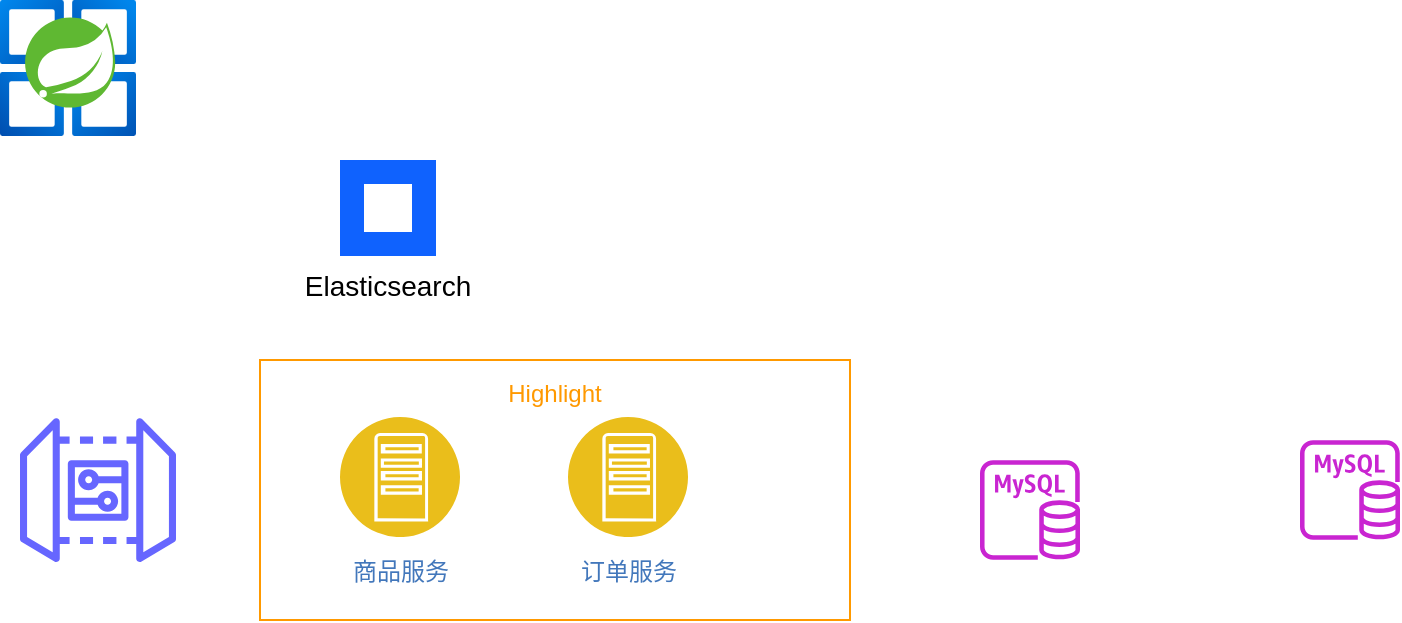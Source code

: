 <mxfile version="26.1.3">
  <diagram name="第 1 页" id="InZ7Xj-XcHepZn-bK1eE">
    <mxGraphModel dx="1081" dy="680" grid="1" gridSize="10" guides="1" tooltips="1" connect="1" arrows="1" fold="1" page="1" pageScale="1" pageWidth="827" pageHeight="1169" math="0" shadow="0">
      <root>
        <mxCell id="0" />
        <mxCell id="1" parent="0" />
        <mxCell id="xerw54JXquP15TvqxgjE-15" value="Highlight" style="outlineConnect=0;gradientColor=none;html=1;whiteSpace=wrap;fontSize=12;fontStyle=0;strokeColor=#FF9900;fillColor=none;verticalAlign=top;align=center;fontColor=#FF9900;dashed=0;spacingTop=3;" vertex="1" parent="1">
          <mxGeometry x="230" y="240" width="295" height="130" as="geometry" />
        </mxCell>
        <mxCell id="xerw54JXquP15TvqxgjE-2" value="商品服务" style="image;aspect=fixed;perimeter=ellipsePerimeter;html=1;align=center;shadow=0;dashed=0;fontColor=#4277BB;labelBackgroundColor=default;fontSize=12;spacingTop=3;image=img/lib/ibm/applications/app_server.svg;" vertex="1" parent="1">
          <mxGeometry x="270" y="268.5" width="60" height="60" as="geometry" />
        </mxCell>
        <mxCell id="xerw54JXquP15TvqxgjE-3" value="订单服务" style="image;aspect=fixed;perimeter=ellipsePerimeter;html=1;align=center;shadow=0;dashed=0;fontColor=#4277BB;labelBackgroundColor=default;fontSize=12;spacingTop=3;image=img/lib/ibm/applications/app_server.svg;" vertex="1" parent="1">
          <mxGeometry x="384" y="268.5" width="60" height="60" as="geometry" />
        </mxCell>
        <mxCell id="xerw54JXquP15TvqxgjE-4" value="" style="sketch=0;outlineConnect=0;fontColor=#232F3E;gradientColor=none;fillColor=#C925D1;strokeColor=none;dashed=0;verticalLabelPosition=bottom;verticalAlign=top;align=center;html=1;fontSize=12;fontStyle=0;aspect=fixed;pointerEvents=1;shape=mxgraph.aws4.rds_mysql_instance;" vertex="1" parent="1">
          <mxGeometry x="750" y="280" width="50" height="50" as="geometry" />
        </mxCell>
        <mxCell id="xerw54JXquP15TvqxgjE-5" value="" style="sketch=0;outlineConnect=0;fontColor=#232F3E;gradientColor=none;fillColor=#C925D1;strokeColor=none;dashed=0;verticalLabelPosition=bottom;verticalAlign=top;align=center;html=1;fontSize=12;fontStyle=0;aspect=fixed;pointerEvents=1;shape=mxgraph.aws4.rds_mysql_instance;" vertex="1" parent="1">
          <mxGeometry x="590" y="290" width="50" height="50" as="geometry" />
        </mxCell>
        <mxCell id="xerw54JXquP15TvqxgjE-7" value="" style="image;aspect=fixed;html=1;points=[];align=center;fontSize=12;image=img/lib/azure2/compute/Azure_Spring_Cloud.svg;" vertex="1" parent="1">
          <mxGeometry x="100" y="60" width="68" height="68" as="geometry" />
        </mxCell>
        <mxCell id="xerw54JXquP15TvqxgjE-9" value="" style="sketch=0;outlineConnect=0;fontColor=light-dark(#3e2823, #bdc7d4);gradientColor=none;fillColor=#6666FF;strokeColor=none;dashed=0;verticalLabelPosition=bottom;verticalAlign=top;align=center;html=1;fontSize=12;fontStyle=0;aspect=fixed;pointerEvents=1;shape=mxgraph.aws4.iot_device_gateway;" vertex="1" parent="1">
          <mxGeometry x="110" y="268.5" width="78" height="73" as="geometry" />
        </mxCell>
        <mxCell id="xerw54JXquP15TvqxgjE-12" value="Elasticsearch" style="shape=rect;fillColor=#0F62FE;aspect=fixed;resizable=0;labelPosition=center;verticalLabelPosition=bottom;align=center;verticalAlign=top;strokeColor=none;fontSize=14;" vertex="1" parent="1">
          <mxGeometry x="270" y="140" width="48" height="48" as="geometry" />
        </mxCell>
        <mxCell id="xerw54JXquP15TvqxgjE-13" value="" style="fillColor=#ffffff;strokeColor=none;dashed=0;outlineConnect=0;html=1;labelPosition=center;verticalLabelPosition=bottom;verticalAlign=top;part=1;movable=0;resizable=0;rotatable=0;shape=mxgraph.ibm_cloud.database--elastic" vertex="1" parent="xerw54JXquP15TvqxgjE-12">
          <mxGeometry width="24" height="24" relative="1" as="geometry">
            <mxPoint x="12" y="12" as="offset" />
          </mxGeometry>
        </mxCell>
      </root>
    </mxGraphModel>
  </diagram>
</mxfile>
